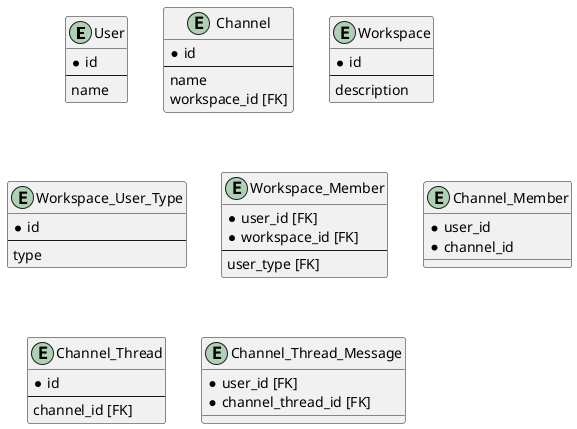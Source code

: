 @startuml chat

skinparam linetype ortho

entity User {
    * id
    ---
    name
}

entity Channel {
    * id
    ---
    name
    workspace_id [FK]
}

entity Workspace {
    * id
    ---
    description
}

entity Workspace_User_Type {
    * id
    --
    type
}

entity Workspace_Member {
    * user_id [FK]
    * workspace_id [FK]
    --
    user_type [FK]
}

entity Channel_Member {
    * user_id
    * channel_id
}

entity Channel_Thread {
    * id
    --
    channel_id [FK]
}

entity Channel_Thread_Message {
    * user_id [FK]
    * channel_thread_id [FK]
}

@enduml
